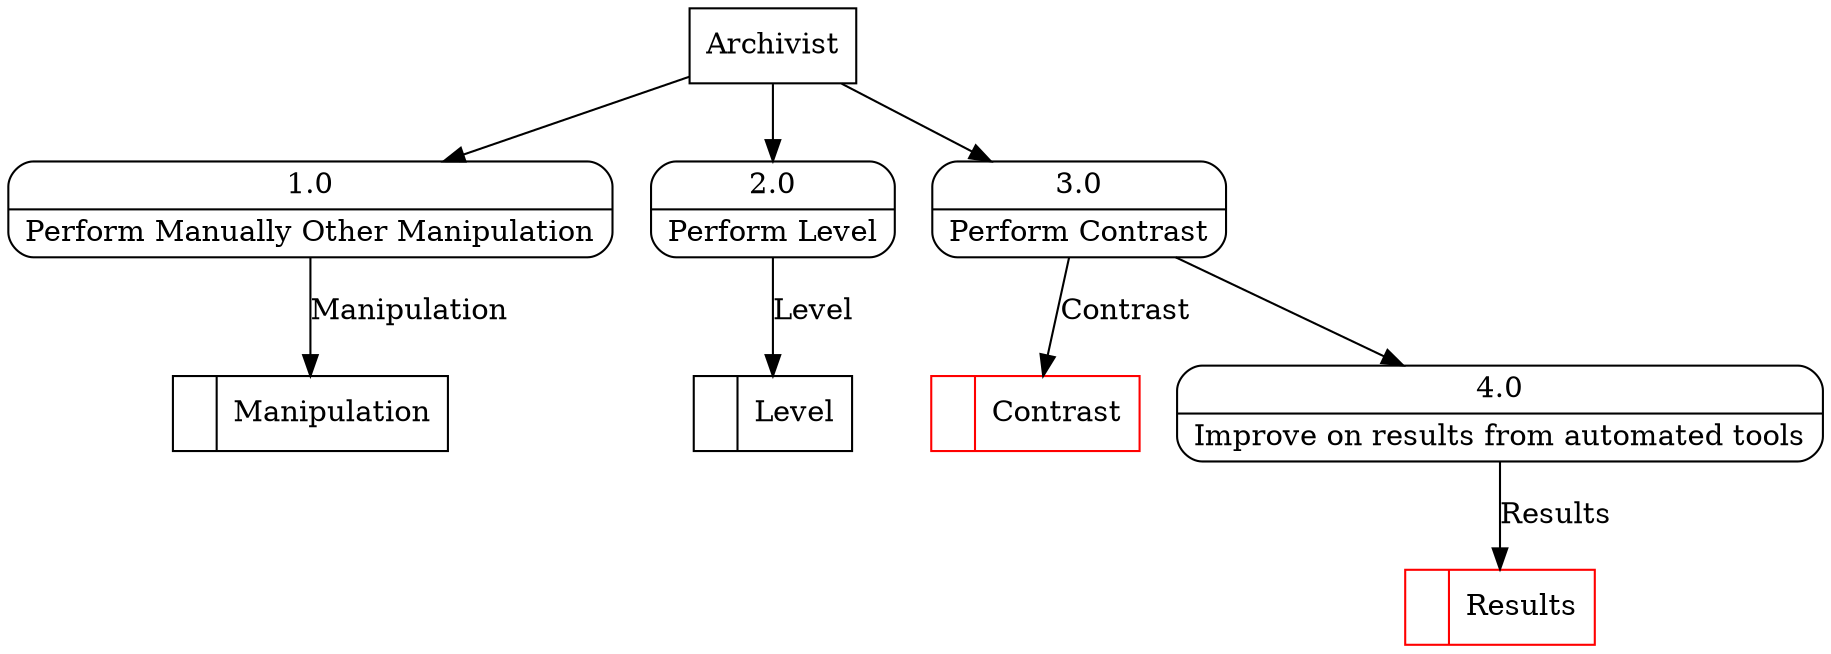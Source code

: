 digraph dfd2{ 
node[shape=record]
200 [label="<f0>  |<f1> Level " ];
201 [label="<f0>  |<f1> Contrast " color=red];
202 [label="<f0>  |<f1> Manipulation " ];
203 [label="Archivist" shape=box];
204 [label="{<f0> 1.0|<f1> Perform Manually Other Manipulation }" shape=Mrecord];
205 [label="{<f0> 2.0|<f1> Perform Level }" shape=Mrecord];
206 [label="{<f0> 3.0|<f1> Perform Contrast }" shape=Mrecord];
4 [label="{<f0> 4.0|<f1> Improve on results from automated tools }" shape=Mrecord];
206 -> 4
1001 [label="<f0>  |<f1> Results " color=red];
4 -> 1001 [label="Results"]
203 -> 204
203 -> 205
203 -> 206
204 -> 202 [label="Manipulation"]
205 -> 200 [label="Level"]
206 -> 201 [label="Contrast"]
}